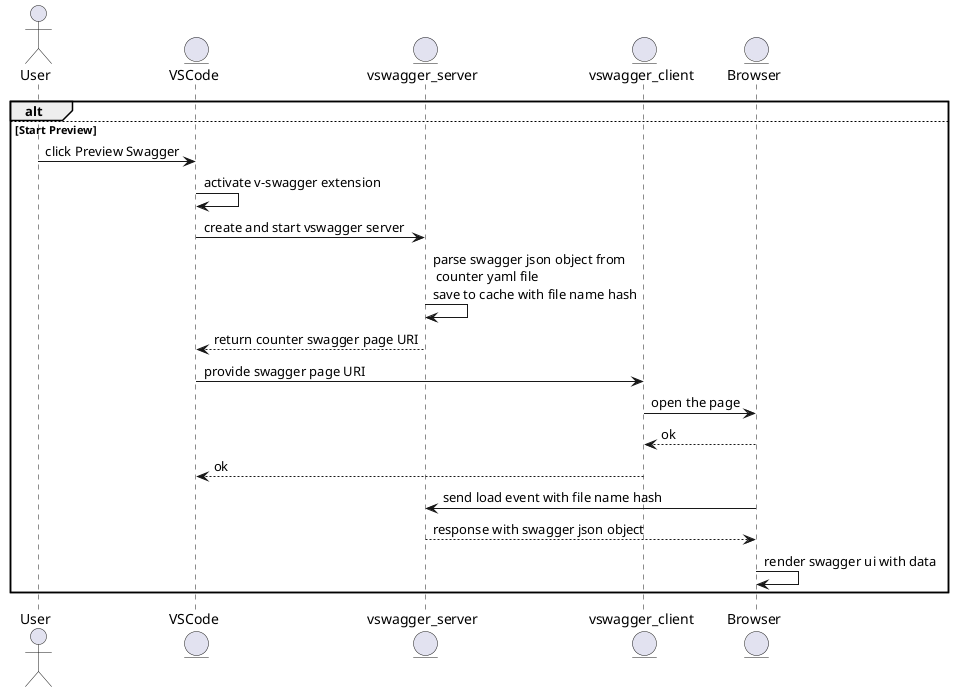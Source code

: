 @startuml

actor User as u
entity VSCode as v
entity vswagger_server as s
entity vswagger_client as c
entity Browser as b

alt 
else Start Preview
  u -> v: click Preview Swagger
  v -> v: activate v-swagger extension
  v -> s: create and start vswagger server 
  s -> s: parse swagger json object from \n counter yaml file\nsave to cache with file name hash
  s --> v: return counter swagger page URI
  v -> c: provide swagger page URI
  c -> b: open the page
  b --> c: ok
  c --> v: ok 
  b -> s: send load event with file name hash
  s --> b: response with swagger json object
  b -> b: render swagger ui with data 
end

@enduml